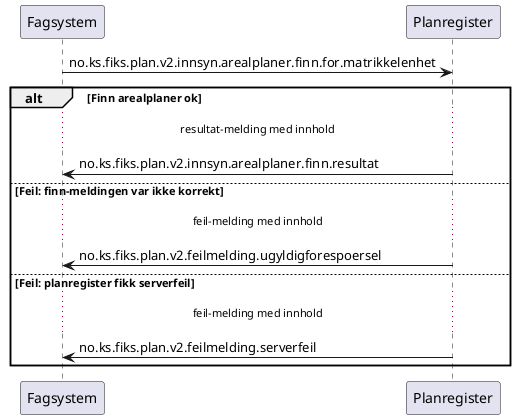 @startuml

Fagsystem -> Planregister: no.ks.fiks.plan.v2.innsyn.arealplaner.finn.for.matrikkelenhet

alt Finn arealplaner ok
...resultat-melding med innhold...

Fagsystem <- Planregister: no.ks.fiks.plan.v2.innsyn.arealplaner.finn.resultat

else Feil: finn-meldingen var ikke korrekt
...feil-melding med innhold...

Fagsystem <- Planregister: no.ks.fiks.plan.v2.feilmelding.ugyldigforespoersel

else Feil: planregister fikk serverfeil
...feil-melding med innhold...

Fagsystem <- Planregister: no.ks.fiks.plan.v2.feilmelding.serverfeil

end
@enduml